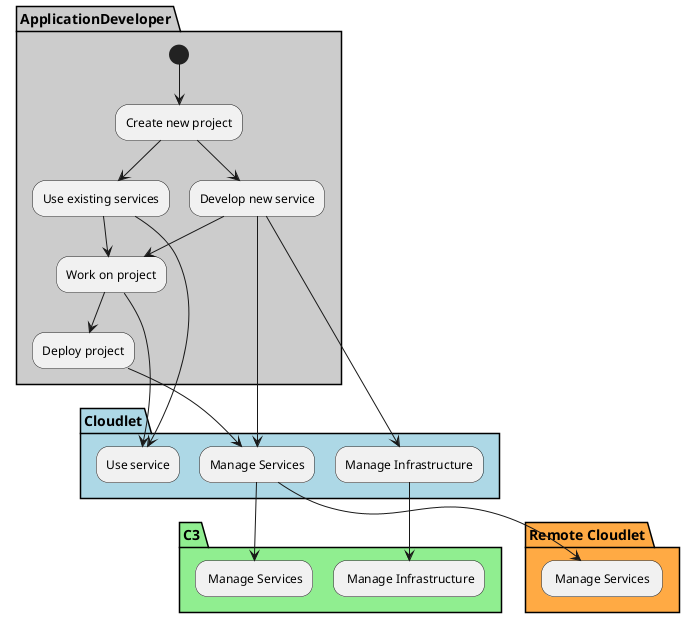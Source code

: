 @startuml


partition "ApplicationDeveloper"  #cccccc {
  (*) --> "Create new project"
  "Create new project" --> "Use existing services"
  "Create new project" --> "Develop new service"
  "Develop new service" --> "Work on project"
  "Work on project" --> "Deploy project"
}

partition "Cloudlet" #lightblue {
  "Work on project" --> "Use service"
  "Develop new service" --> "Manage Infrastructure"
  "Develop new service" --> "Manage Services"
  "Deploy project" --> "Manage Services"
  "Use existing services" --> "Use service"
  "Use existing services" --> "Work on project"
}
partition "C3" #lightgreen {
  "Manage Services" --> " Manage Services"
  "Manage Infrastructure" --> " Manage Infrastructure"
}
partition "Remote Cloudlet" #ffaa44 {
  "Manage Services" --> " Manage Services "
}

@enduml
